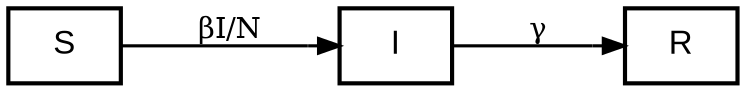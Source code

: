 digraph {
        rankdir=LR;
        node[fontsize=16, fontname="Arial", shape="box", style="bold"];
        edge[penwidth=1.5];

        "S" [shape="box", label="S", tooltip="S (Susceptible): not infected"] ;
	"I" [shape="box", label="I", tooltip="I (Infectious):
	infected and able to transmit the disease"] ;
	"R" [shape="box", label="R", tooltip="R (Resistant):
	healthy again and resistant to infection"] ;
	"I" -> "R" [label="γ", labeltooltip="rate: γ", arrowtail="none", arrowhead="normalnone", dir=both, tooltip="I individuals become R at rate γ", minlen=2, style="solid"];
	"S" -> "I" [label="βI/N", labeltooltip="rate: βI/N", arrowtail="none", arrowhead="normalnone", dir=both, tooltip="S individuals become I at rate βI/N", minlen=2, style="solid"];
}
